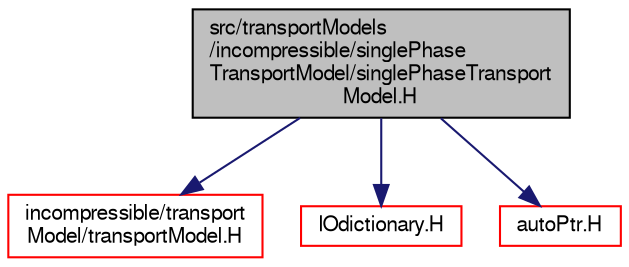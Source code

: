 digraph "src/transportModels/incompressible/singlePhaseTransportModel/singlePhaseTransportModel.H"
{
  bgcolor="transparent";
  edge [fontname="FreeSans",fontsize="10",labelfontname="FreeSans",labelfontsize="10"];
  node [fontname="FreeSans",fontsize="10",shape=record];
  Node0 [label="src/transportModels\l/incompressible/singlePhase\lTransportModel/singlePhaseTransport\lModel.H",height=0.2,width=0.4,color="black", fillcolor="grey75", style="filled", fontcolor="black"];
  Node0 -> Node1 [color="midnightblue",fontsize="10",style="solid",fontname="FreeSans"];
  Node1 [label="incompressible/transport\lModel/transportModel.H",height=0.2,width=0.4,color="red",URL="$a16823.html"];
  Node0 -> Node62 [color="midnightblue",fontsize="10",style="solid",fontname="FreeSans"];
  Node62 [label="IOdictionary.H",height=0.2,width=0.4,color="red",URL="$a09023.html"];
  Node0 -> Node70 [color="midnightblue",fontsize="10",style="solid",fontname="FreeSans"];
  Node70 [label="autoPtr.H",height=0.2,width=0.4,color="red",URL="$a11078.html"];
}
